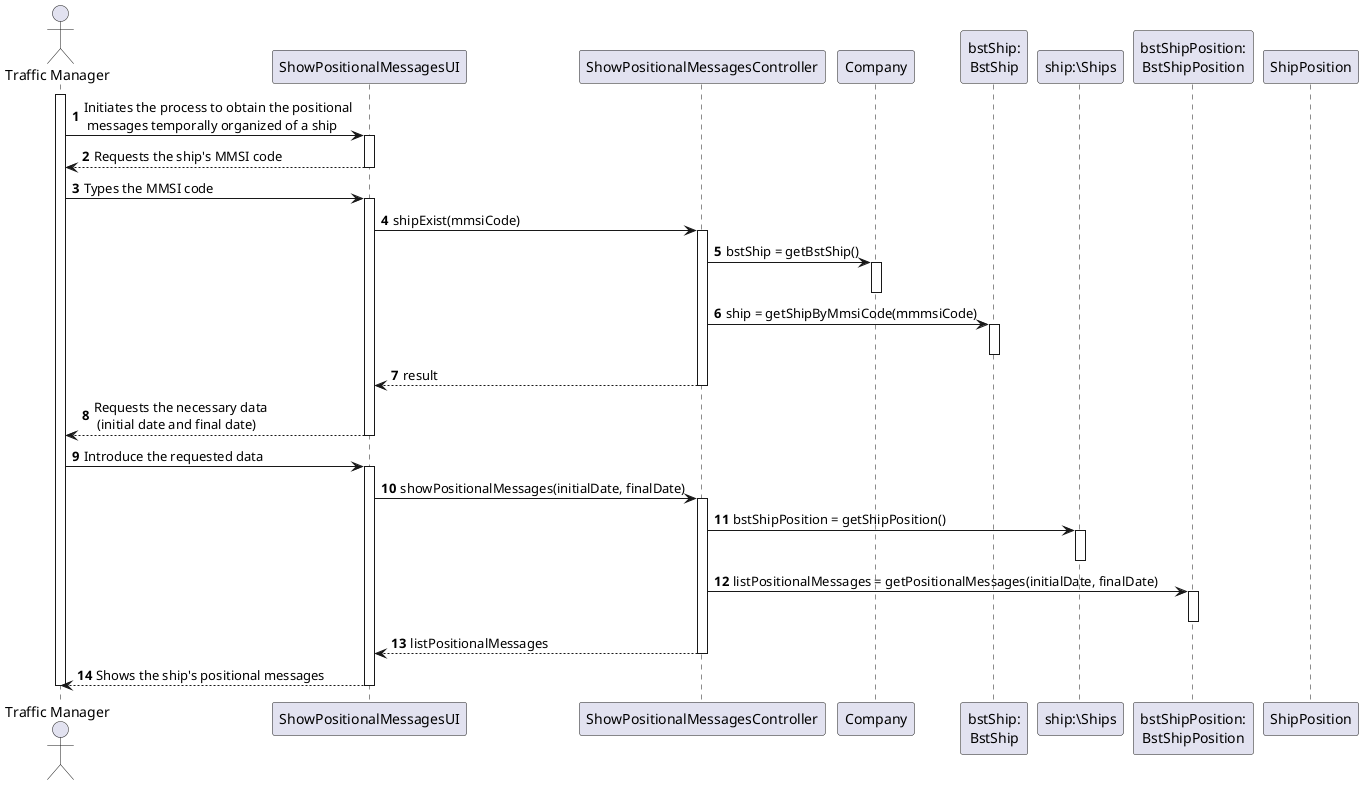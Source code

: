 @startuml
'https://plantuml.com/sequence-diagram

autonumber
actor "Traffic Manager" as TM

participant "ShowPositionalMessagesUI" as UI
participant "ShowPositionalMessagesController" as CTRL
participant "Company" as COMP
participant "bstShip:\nBstShip" as BstShip
participant "ship:\Ships" as S
participant "bstShipPosition:\nBstShipPosition" as BstPosition
participant "ShipPosition" as SP


activate TM
TM -> UI : Initiates the process to obtain the positional\n messages temporally organized of a ship
activate UI
UI --> TM : Requests the ship's MMSI code
deactivate UI
TM -> UI : Types the MMSI code
activate UI
UI-> CTRL: shipExist(mmsiCode)
activate CTRL
CTRL -> COMP : bstShip = getBstShip()
activate COMP
deactivate COMP
CTRL -> BstShip : ship = getShipByMmsiCode(mmmsiCode)
activate BstShip
deactivate BstShip
CTRL --> UI : result
deactivate CTRL
UI --> TM : Requests the necessary data \n (initial date and final date)
deactivate UI
TM -> UI : Introduce the requested data
activate UI
UI -> CTRL: showPositionalMessages(initialDate, finalDate)
activate CTRL
CTRL -> S : bstShipPosition = getShipPosition()
activate S
deactivate S
CTRL -> BstPosition : listPositionalMessages = getPositionalMessages(initialDate, finalDate)
activate BstPosition
deactivate BstPosition
CTRL --> UI: listPositionalMessages
deactivate CTRL
UI --> TM : Shows the ship's positional messages
deactivate UI

deactivate TM



@enduml